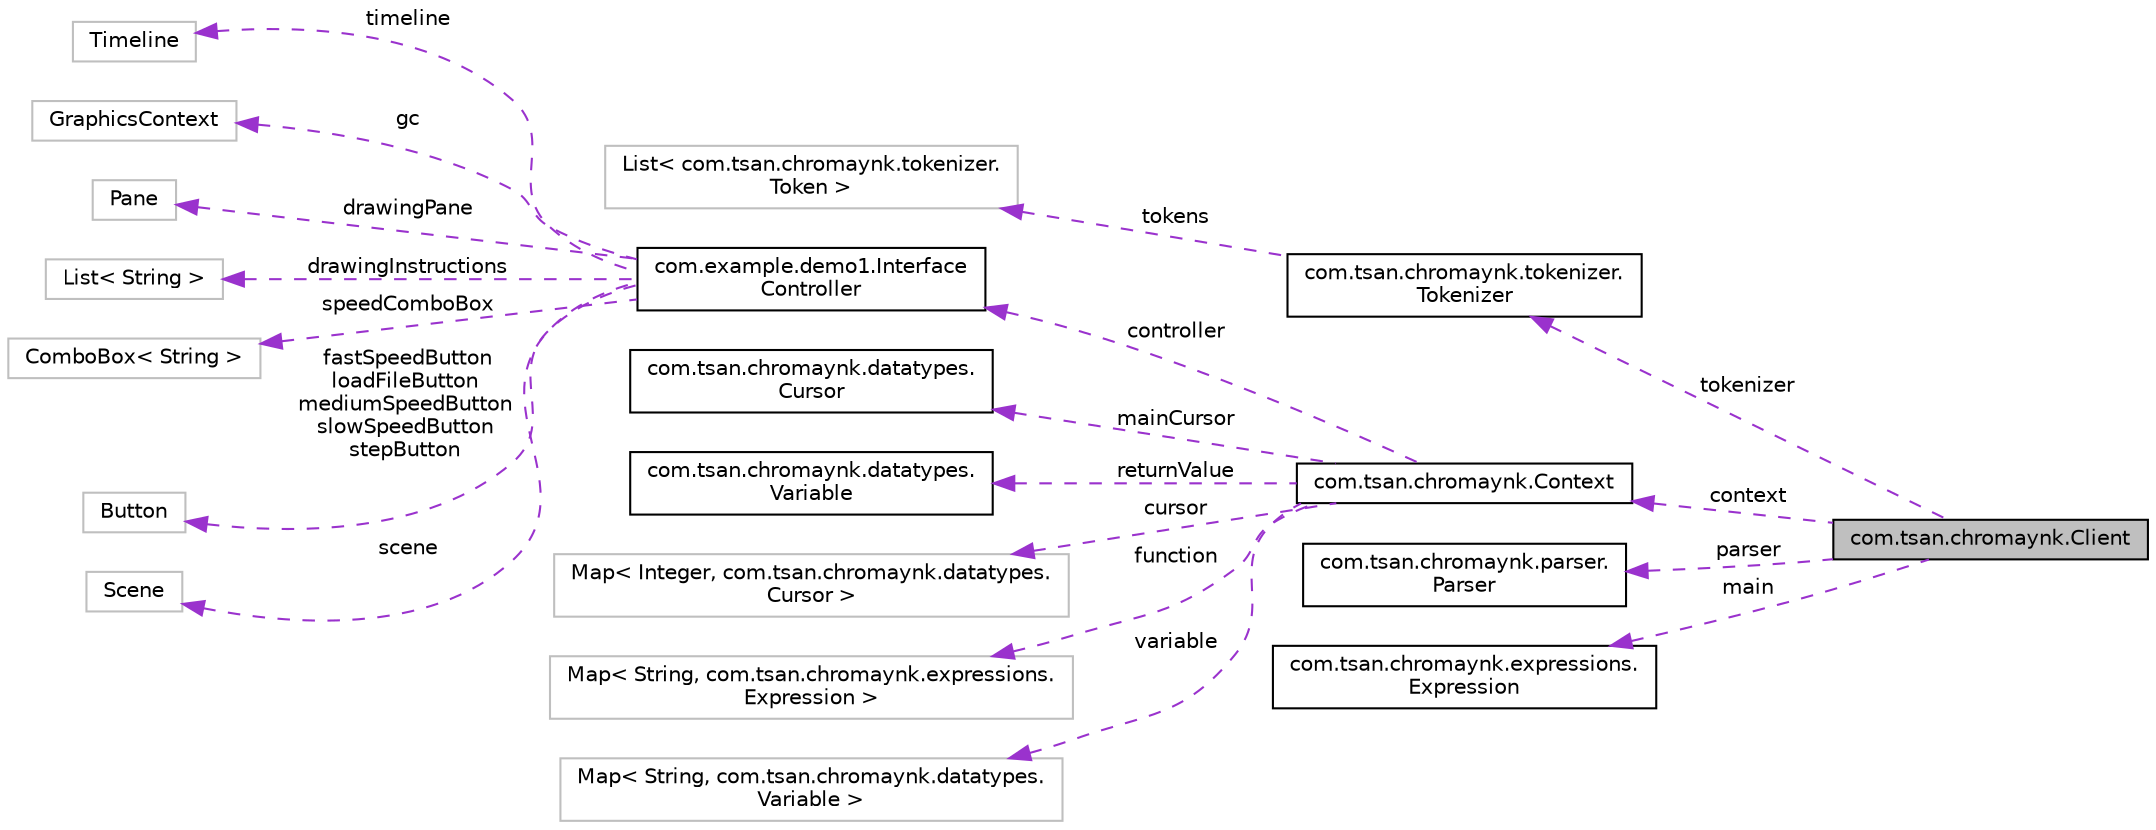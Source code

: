 digraph "com.tsan.chromaynk.Client"
{
 // LATEX_PDF_SIZE
  edge [fontname="Helvetica",fontsize="10",labelfontname="Helvetica",labelfontsize="10"];
  node [fontname="Helvetica",fontsize="10",shape=record];
  rankdir="LR";
  Node1 [label="com.tsan.chromaynk.Client",height=0.2,width=0.4,color="black", fillcolor="grey75", style="filled", fontcolor="black",tooltip=" "];
  Node2 -> Node1 [dir="back",color="darkorchid3",fontsize="10",style="dashed",label=" tokenizer" ,fontname="Helvetica"];
  Node2 [label="com.tsan.chromaynk.tokenizer.\lTokenizer",height=0.2,width=0.4,color="black", fillcolor="white", style="filled",URL="$classcom_1_1tsan_1_1chromaynk_1_1tokenizer_1_1Tokenizer.html",tooltip=" "];
  Node3 -> Node2 [dir="back",color="darkorchid3",fontsize="10",style="dashed",label=" tokens" ,fontname="Helvetica"];
  Node3 [label="List\< com.tsan.chromaynk.tokenizer.\lToken \>",height=0.2,width=0.4,color="grey75", fillcolor="white", style="filled",tooltip=" "];
  Node4 -> Node1 [dir="back",color="darkorchid3",fontsize="10",style="dashed",label=" context" ,fontname="Helvetica"];
  Node4 [label="com.tsan.chromaynk.Context",height=0.2,width=0.4,color="black", fillcolor="white", style="filled",URL="$classcom_1_1tsan_1_1chromaynk_1_1Context.html",tooltip=" "];
  Node5 -> Node4 [dir="back",color="darkorchid3",fontsize="10",style="dashed",label=" controller" ,fontname="Helvetica"];
  Node5 [label="com.example.demo1.Interface\lController",height=0.2,width=0.4,color="black", fillcolor="white", style="filled",URL="$classcom_1_1example_1_1demo1_1_1InterfaceController.html",tooltip=" "];
  Node6 -> Node5 [dir="back",color="darkorchid3",fontsize="10",style="dashed",label=" timeline" ,fontname="Helvetica"];
  Node6 [label="Timeline",height=0.2,width=0.4,color="grey75", fillcolor="white", style="filled",tooltip=" "];
  Node7 -> Node5 [dir="back",color="darkorchid3",fontsize="10",style="dashed",label=" gc" ,fontname="Helvetica"];
  Node7 [label="GraphicsContext",height=0.2,width=0.4,color="grey75", fillcolor="white", style="filled",tooltip=" "];
  Node8 -> Node5 [dir="back",color="darkorchid3",fontsize="10",style="dashed",label=" drawingPane" ,fontname="Helvetica"];
  Node8 [label="Pane",height=0.2,width=0.4,color="grey75", fillcolor="white", style="filled",tooltip=" "];
  Node9 -> Node5 [dir="back",color="darkorchid3",fontsize="10",style="dashed",label=" drawingInstructions" ,fontname="Helvetica"];
  Node9 [label="List\< String \>",height=0.2,width=0.4,color="grey75", fillcolor="white", style="filled",tooltip=" "];
  Node10 -> Node5 [dir="back",color="darkorchid3",fontsize="10",style="dashed",label=" speedComboBox" ,fontname="Helvetica"];
  Node10 [label="ComboBox\< String \>",height=0.2,width=0.4,color="grey75", fillcolor="white", style="filled",tooltip=" "];
  Node11 -> Node5 [dir="back",color="darkorchid3",fontsize="10",style="dashed",label=" fastSpeedButton\nloadFileButton\nmediumSpeedButton\nslowSpeedButton\nstepButton" ,fontname="Helvetica"];
  Node11 [label="Button",height=0.2,width=0.4,color="grey75", fillcolor="white", style="filled",tooltip=" "];
  Node12 -> Node5 [dir="back",color="darkorchid3",fontsize="10",style="dashed",label=" scene" ,fontname="Helvetica"];
  Node12 [label="Scene",height=0.2,width=0.4,color="grey75", fillcolor="white", style="filled",tooltip=" "];
  Node13 -> Node4 [dir="back",color="darkorchid3",fontsize="10",style="dashed",label=" mainCursor" ,fontname="Helvetica"];
  Node13 [label="com.tsan.chromaynk.datatypes.\lCursor",height=0.2,width=0.4,color="black", fillcolor="white", style="filled",URL="$classcom_1_1tsan_1_1chromaynk_1_1datatypes_1_1Cursor.html",tooltip=" "];
  Node14 -> Node4 [dir="back",color="darkorchid3",fontsize="10",style="dashed",label=" returnValue" ,fontname="Helvetica"];
  Node14 [label="com.tsan.chromaynk.datatypes.\lVariable",height=0.2,width=0.4,color="black", fillcolor="white", style="filled",URL="$classcom_1_1tsan_1_1chromaynk_1_1datatypes_1_1Variable.html",tooltip=" "];
  Node15 -> Node4 [dir="back",color="darkorchid3",fontsize="10",style="dashed",label=" cursor" ,fontname="Helvetica"];
  Node15 [label="Map\< Integer, com.tsan.chromaynk.datatypes.\lCursor \>",height=0.2,width=0.4,color="grey75", fillcolor="white", style="filled",tooltip=" "];
  Node16 -> Node4 [dir="back",color="darkorchid3",fontsize="10",style="dashed",label=" function" ,fontname="Helvetica"];
  Node16 [label="Map\< String, com.tsan.chromaynk.expressions.\lExpression \>",height=0.2,width=0.4,color="grey75", fillcolor="white", style="filled",tooltip=" "];
  Node17 -> Node4 [dir="back",color="darkorchid3",fontsize="10",style="dashed",label=" variable" ,fontname="Helvetica"];
  Node17 [label="Map\< String, com.tsan.chromaynk.datatypes.\lVariable \>",height=0.2,width=0.4,color="grey75", fillcolor="white", style="filled",tooltip=" "];
  Node18 -> Node1 [dir="back",color="darkorchid3",fontsize="10",style="dashed",label=" parser" ,fontname="Helvetica"];
  Node18 [label="com.tsan.chromaynk.parser.\lParser",height=0.2,width=0.4,color="black", fillcolor="white", style="filled",URL="$classcom_1_1tsan_1_1chromaynk_1_1parser_1_1Parser.html",tooltip=" "];
  Node19 -> Node1 [dir="back",color="darkorchid3",fontsize="10",style="dashed",label=" main" ,fontname="Helvetica"];
  Node19 [label="com.tsan.chromaynk.expressions.\lExpression",height=0.2,width=0.4,color="black", fillcolor="white", style="filled",URL="$classcom_1_1tsan_1_1chromaynk_1_1expressions_1_1Expression.html",tooltip=" "];
}
